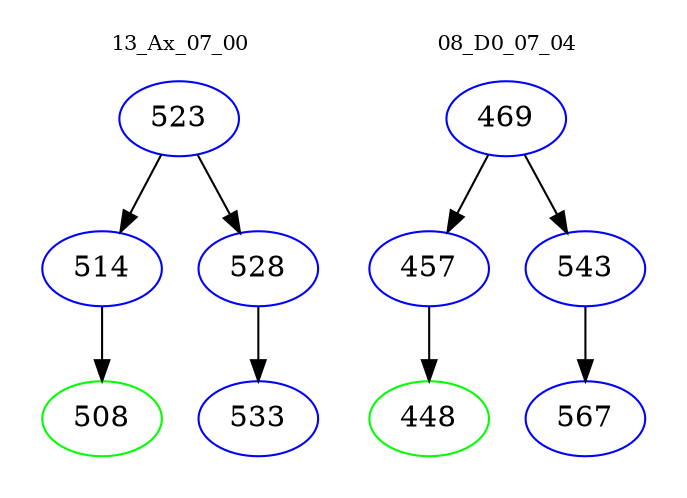 digraph{
subgraph cluster_0 {
color = white
label = "13_Ax_07_00";
fontsize=10;
T0_523 [label="523", color="blue"]
T0_523 -> T0_514 [color="black"]
T0_514 [label="514", color="blue"]
T0_514 -> T0_508 [color="black"]
T0_508 [label="508", color="green"]
T0_523 -> T0_528 [color="black"]
T0_528 [label="528", color="blue"]
T0_528 -> T0_533 [color="black"]
T0_533 [label="533", color="blue"]
}
subgraph cluster_1 {
color = white
label = "08_D0_07_04";
fontsize=10;
T1_469 [label="469", color="blue"]
T1_469 -> T1_457 [color="black"]
T1_457 [label="457", color="blue"]
T1_457 -> T1_448 [color="black"]
T1_448 [label="448", color="green"]
T1_469 -> T1_543 [color="black"]
T1_543 [label="543", color="blue"]
T1_543 -> T1_567 [color="black"]
T1_567 [label="567", color="blue"]
}
}

